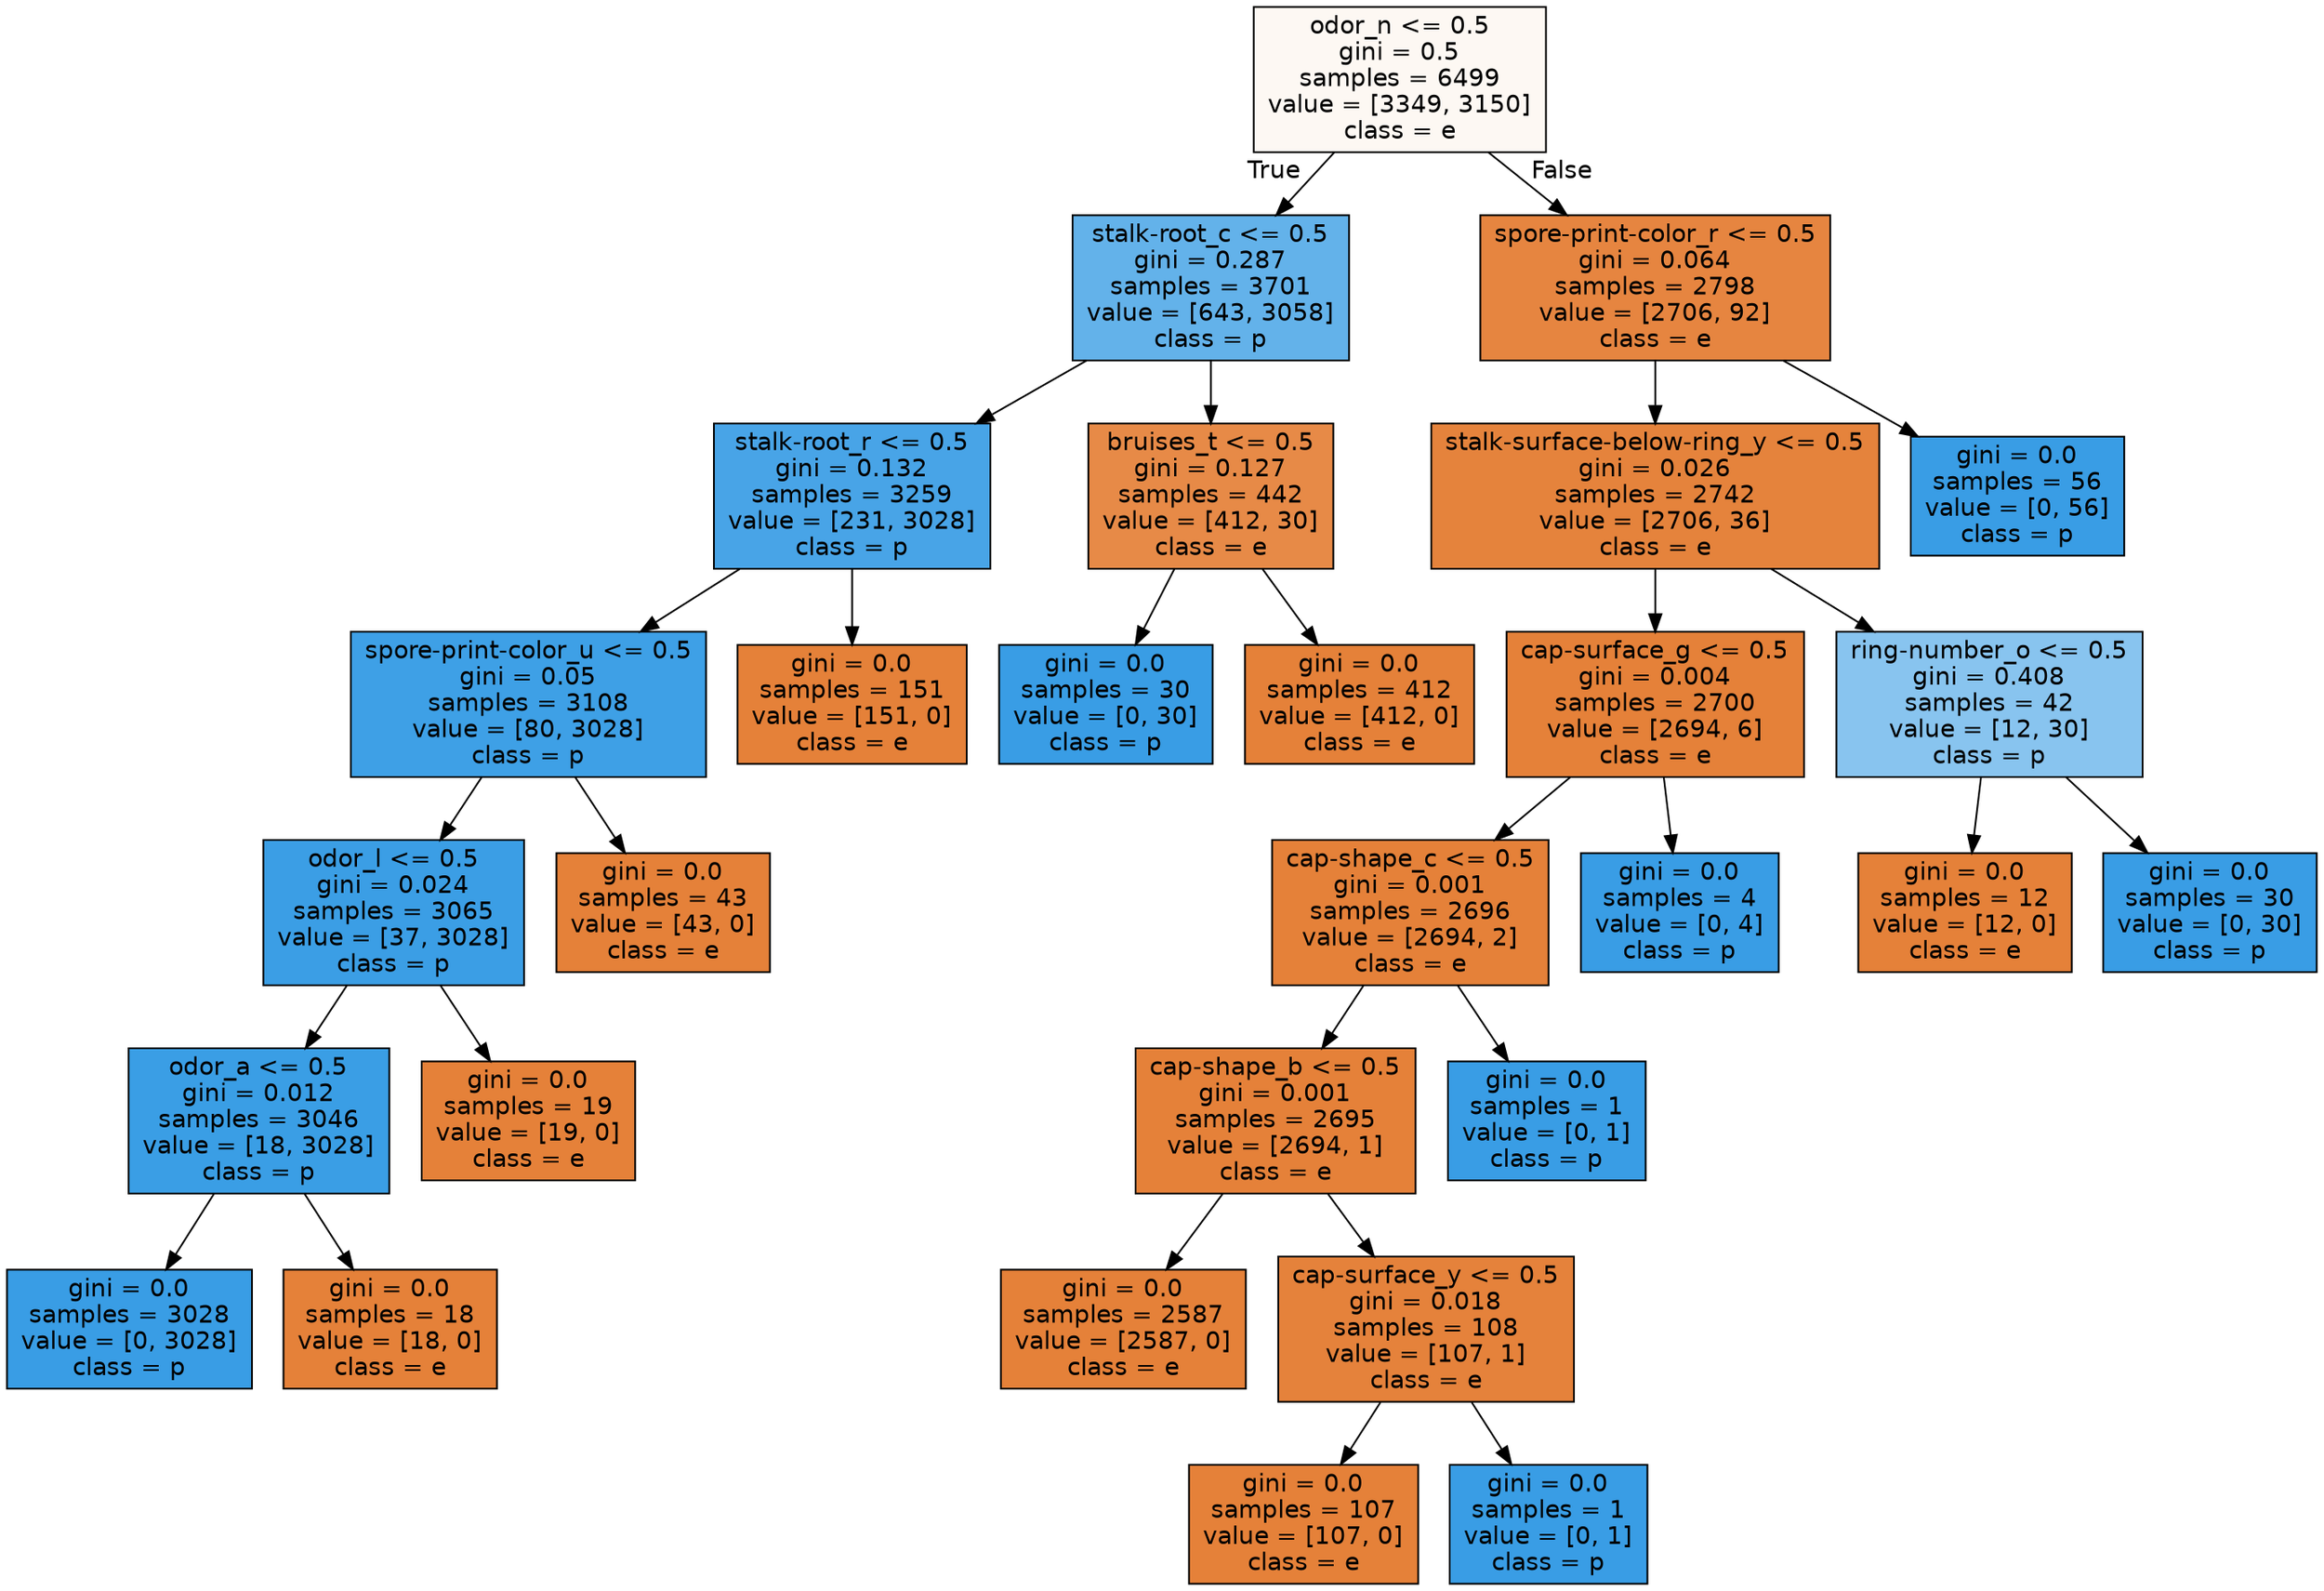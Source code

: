 digraph Tree {
node [shape=box, style="filled", color="black", fontname="helvetica"] ;
edge [fontname="helvetica"] ;
0 [label="odor_n <= 0.5\ngini = 0.5\nsamples = 6499\nvalue = [3349, 3150]\nclass = e", fillcolor="#fdf8f3"] ;
1 [label="stalk-root_c <= 0.5\ngini = 0.287\nsamples = 3701\nvalue = [643, 3058]\nclass = p", fillcolor="#63b2ea"] ;
0 -> 1 [labeldistance=2.5, labelangle=45, headlabel="True"] ;
2 [label="stalk-root_r <= 0.5\ngini = 0.132\nsamples = 3259\nvalue = [231, 3028]\nclass = p", fillcolor="#48a4e7"] ;
1 -> 2 ;
3 [label="spore-print-color_u <= 0.5\ngini = 0.05\nsamples = 3108\nvalue = [80, 3028]\nclass = p", fillcolor="#3ea0e6"] ;
2 -> 3 ;
4 [label="odor_l <= 0.5\ngini = 0.024\nsamples = 3065\nvalue = [37, 3028]\nclass = p", fillcolor="#3b9ee5"] ;
3 -> 4 ;
5 [label="odor_a <= 0.5\ngini = 0.012\nsamples = 3046\nvalue = [18, 3028]\nclass = p", fillcolor="#3a9ee5"] ;
4 -> 5 ;
6 [label="gini = 0.0\nsamples = 3028\nvalue = [0, 3028]\nclass = p", fillcolor="#399de5"] ;
5 -> 6 ;
7 [label="gini = 0.0\nsamples = 18\nvalue = [18, 0]\nclass = e", fillcolor="#e58139"] ;
5 -> 7 ;
8 [label="gini = 0.0\nsamples = 19\nvalue = [19, 0]\nclass = e", fillcolor="#e58139"] ;
4 -> 8 ;
9 [label="gini = 0.0\nsamples = 43\nvalue = [43, 0]\nclass = e", fillcolor="#e58139"] ;
3 -> 9 ;
10 [label="gini = 0.0\nsamples = 151\nvalue = [151, 0]\nclass = e", fillcolor="#e58139"] ;
2 -> 10 ;
11 [label="bruises_t <= 0.5\ngini = 0.127\nsamples = 442\nvalue = [412, 30]\nclass = e", fillcolor="#e78a47"] ;
1 -> 11 ;
12 [label="gini = 0.0\nsamples = 30\nvalue = [0, 30]\nclass = p", fillcolor="#399de5"] ;
11 -> 12 ;
13 [label="gini = 0.0\nsamples = 412\nvalue = [412, 0]\nclass = e", fillcolor="#e58139"] ;
11 -> 13 ;
14 [label="spore-print-color_r <= 0.5\ngini = 0.064\nsamples = 2798\nvalue = [2706, 92]\nclass = e", fillcolor="#e68540"] ;
0 -> 14 [labeldistance=2.5, labelangle=-45, headlabel="False"] ;
15 [label="stalk-surface-below-ring_y <= 0.5\ngini = 0.026\nsamples = 2742\nvalue = [2706, 36]\nclass = e", fillcolor="#e5833c"] ;
14 -> 15 ;
16 [label="cap-surface_g <= 0.5\ngini = 0.004\nsamples = 2700\nvalue = [2694, 6]\nclass = e", fillcolor="#e58139"] ;
15 -> 16 ;
17 [label="cap-shape_c <= 0.5\ngini = 0.001\nsamples = 2696\nvalue = [2694, 2]\nclass = e", fillcolor="#e58139"] ;
16 -> 17 ;
18 [label="cap-shape_b <= 0.5\ngini = 0.001\nsamples = 2695\nvalue = [2694, 1]\nclass = e", fillcolor="#e58139"] ;
17 -> 18 ;
19 [label="gini = 0.0\nsamples = 2587\nvalue = [2587, 0]\nclass = e", fillcolor="#e58139"] ;
18 -> 19 ;
20 [label="cap-surface_y <= 0.5\ngini = 0.018\nsamples = 108\nvalue = [107, 1]\nclass = e", fillcolor="#e5823b"] ;
18 -> 20 ;
21 [label="gini = 0.0\nsamples = 107\nvalue = [107, 0]\nclass = e", fillcolor="#e58139"] ;
20 -> 21 ;
22 [label="gini = 0.0\nsamples = 1\nvalue = [0, 1]\nclass = p", fillcolor="#399de5"] ;
20 -> 22 ;
23 [label="gini = 0.0\nsamples = 1\nvalue = [0, 1]\nclass = p", fillcolor="#399de5"] ;
17 -> 23 ;
24 [label="gini = 0.0\nsamples = 4\nvalue = [0, 4]\nclass = p", fillcolor="#399de5"] ;
16 -> 24 ;
25 [label="ring-number_o <= 0.5\ngini = 0.408\nsamples = 42\nvalue = [12, 30]\nclass = p", fillcolor="#88c4ef"] ;
15 -> 25 ;
26 [label="gini = 0.0\nsamples = 12\nvalue = [12, 0]\nclass = e", fillcolor="#e58139"] ;
25 -> 26 ;
27 [label="gini = 0.0\nsamples = 30\nvalue = [0, 30]\nclass = p", fillcolor="#399de5"] ;
25 -> 27 ;
28 [label="gini = 0.0\nsamples = 56\nvalue = [0, 56]\nclass = p", fillcolor="#399de5"] ;
14 -> 28 ;
}